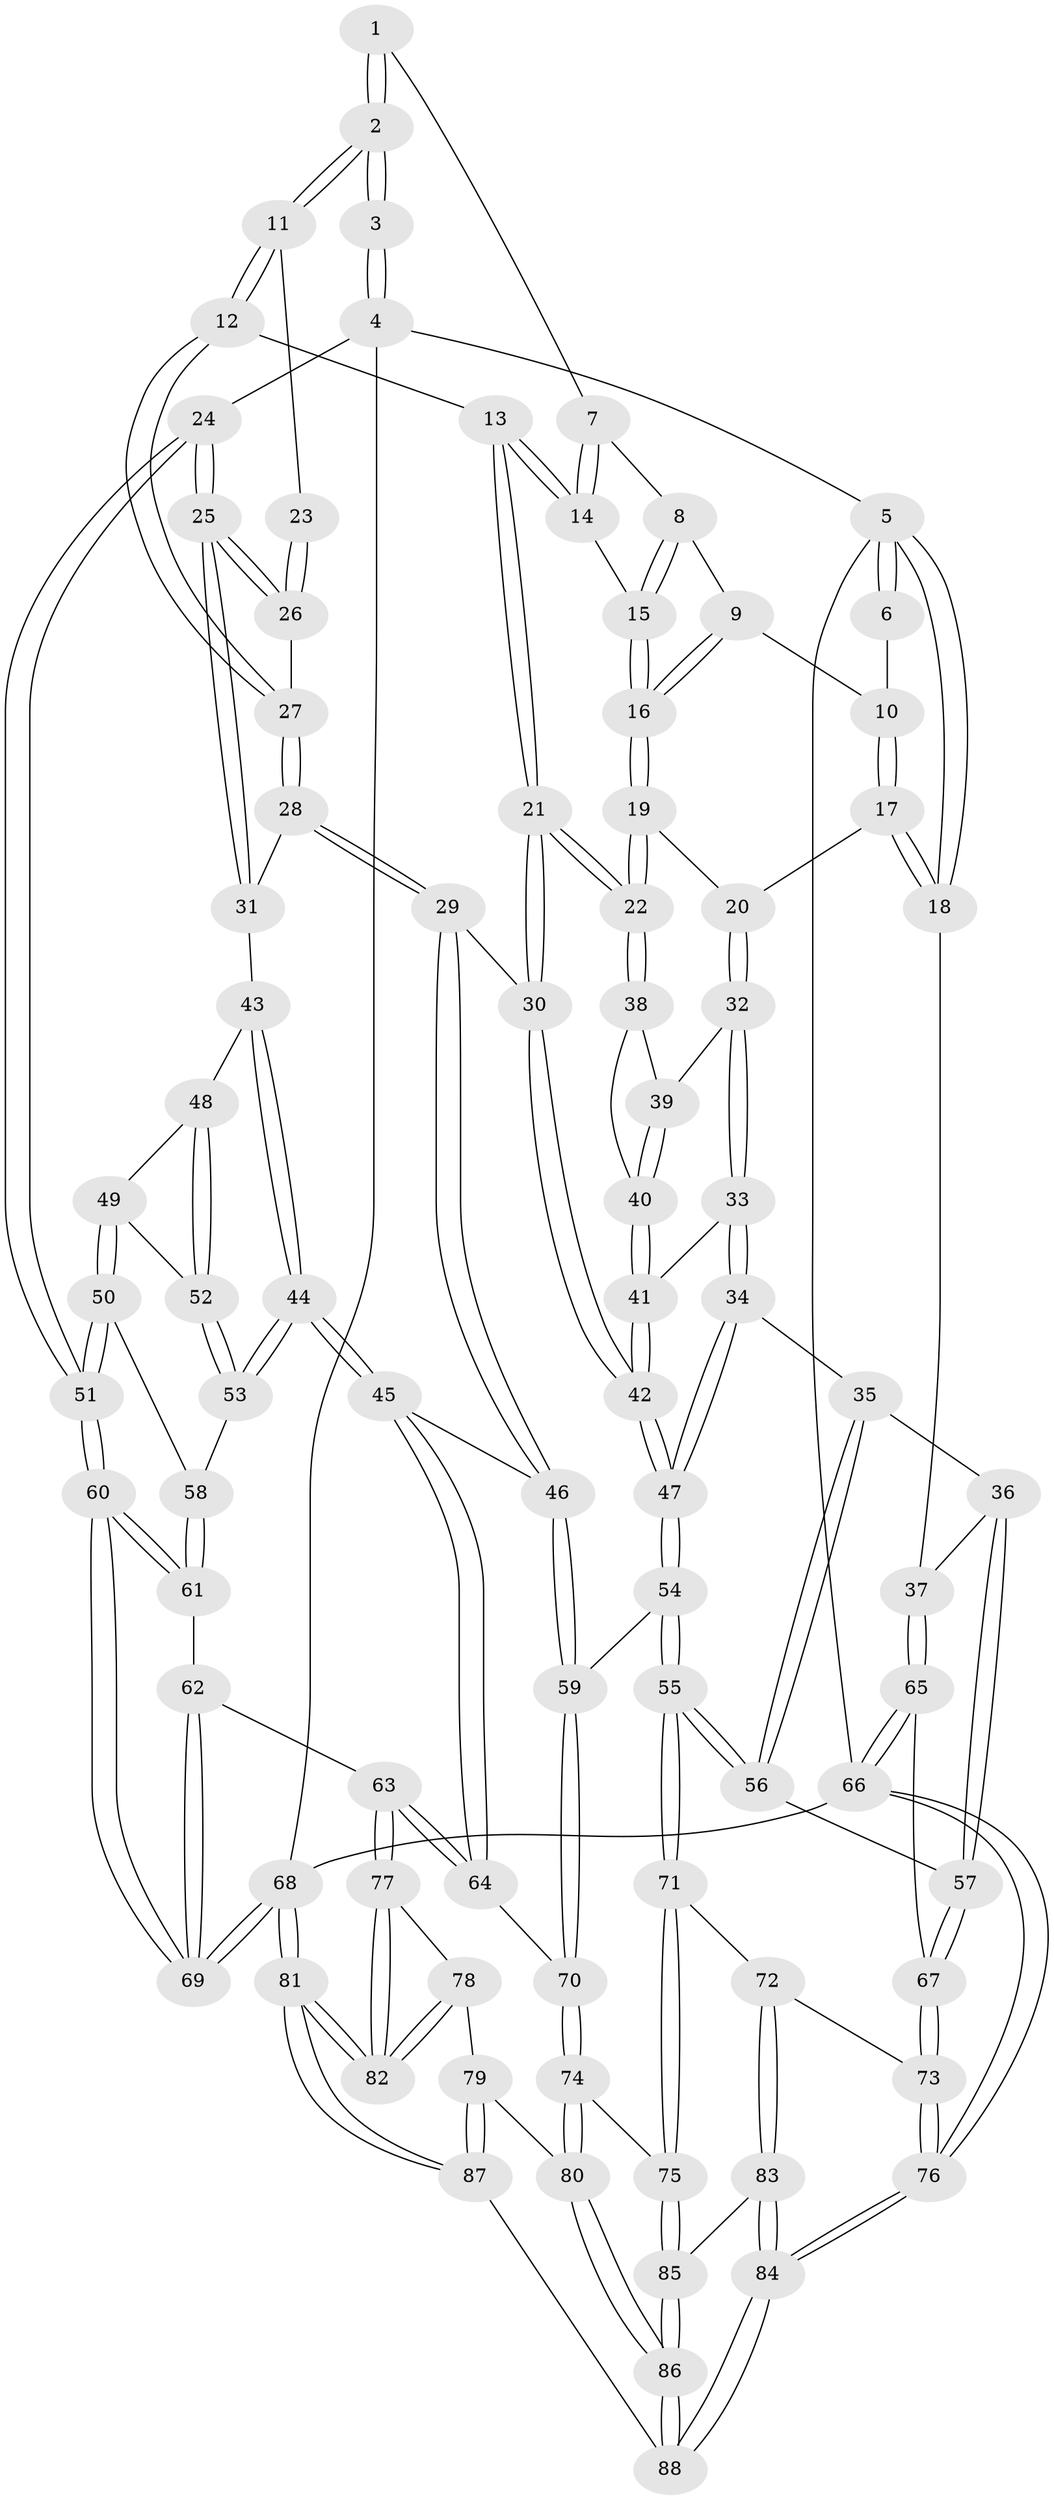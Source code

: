 // Generated by graph-tools (version 1.1) at 2025/27/03/09/25 03:27:03]
// undirected, 88 vertices, 217 edges
graph export_dot {
graph [start="1"]
  node [color=gray90,style=filled];
  1 [pos="+0.4971469319122776+0"];
  2 [pos="+0.6802867441820086+0"];
  3 [pos="+1+0"];
  4 [pos="+1+0"];
  5 [pos="+0+0"];
  6 [pos="+0.20069569671235304+0"];
  7 [pos="+0.4467080399684168+0"];
  8 [pos="+0.38495243350056346+0.06512327908211962"];
  9 [pos="+0.3644437970622286+0.08741737893465554"];
  10 [pos="+0.26559012425518275+0.06812553332711929"];
  11 [pos="+0.7062061114666259+0.06250722380979891"];
  12 [pos="+0.7000758496700628+0.09037902649595535"];
  13 [pos="+0.587035264170806+0.150589029695641"];
  14 [pos="+0.48962161291059064+0.11419972617801197"];
  15 [pos="+0.4777952101671616+0.12069722005917756"];
  16 [pos="+0.40147602943907124+0.1647371255013038"];
  17 [pos="+0.1707295193402924+0.22841674508314888"];
  18 [pos="+0+0.18048776260781374"];
  19 [pos="+0.39935618763998654+0.17557674063270498"];
  20 [pos="+0.18033535215933771+0.23611048936190848"];
  21 [pos="+0.4867218301108032+0.3271894871458568"];
  22 [pos="+0.4783310515787007+0.32445606583482095"];
  23 [pos="+0.8950692889490276+0.0838049495849959"];
  24 [pos="+1+0.22798691373583296"];
  25 [pos="+1+0.22763978103718163"];
  26 [pos="+0.9939582219478065+0.18498312016220206"];
  27 [pos="+0.7693030659324007+0.24048903763719173"];
  28 [pos="+0.7617915454293088+0.333234909639237"];
  29 [pos="+0.617898548494373+0.42849452592863396"];
  30 [pos="+0.5345110867639116+0.3863725173105243"];
  31 [pos="+0.8236070714671553+0.3720402788115558"];
  32 [pos="+0.20381996782118755+0.2698444031564633"];
  33 [pos="+0.2249091251599263+0.4073147674248778"];
  34 [pos="+0.21871860556582293+0.4259051788649195"];
  35 [pos="+0.21187782268344849+0.43382010416286493"];
  36 [pos="+0.11919232230663766+0.47521519169853876"];
  37 [pos="+0+0.447066893248362"];
  38 [pos="+0.4606212225137963+0.32744608472436343"];
  39 [pos="+0.29333200900811945+0.2931210918417039"];
  40 [pos="+0.34388384369504527+0.41730389098337567"];
  41 [pos="+0.34226460283190924+0.4187686694984428"];
  42 [pos="+0.37201746228457516+0.5575263090053632"];
  43 [pos="+0.8476286010804974+0.41141748310337783"];
  44 [pos="+0.8175600123543397+0.6104743275839676"];
  45 [pos="+0.8046872737577919+0.6220719484991499"];
  46 [pos="+0.6329154399870579+0.5287554017454774"];
  47 [pos="+0.36695042824306495+0.5695467756983604"];
  48 [pos="+0.8800868921107479+0.42729040135973584"];
  49 [pos="+0.9447470454928721+0.45199498190161436"];
  50 [pos="+1+0.472096629011142"];
  51 [pos="+1+0.4448772510088819"];
  52 [pos="+0.9051726218478318+0.5409002921436848"];
  53 [pos="+0.8944171549680767+0.589419739042611"];
  54 [pos="+0.36020707973854993+0.6533457620307171"];
  55 [pos="+0.33064503291474473+0.6855623975446956"];
  56 [pos="+0.22811454426123215+0.6619061375481019"];
  57 [pos="+0.19127407352614773+0.6637206869045245"];
  58 [pos="+0.9204402048127184+0.5894225760205042"];
  59 [pos="+0.5616144648176359+0.6318516453076237"];
  60 [pos="+1+0.7161674192265683"];
  61 [pos="+1+0.6781660163174248"];
  62 [pos="+0.8486803534074068+0.755770440984111"];
  63 [pos="+0.8400889253373892+0.7558225819581511"];
  64 [pos="+0.8071033392427318+0.6854097179834463"];
  65 [pos="+0+0.5579599444128731"];
  66 [pos="+0+1"];
  67 [pos="+0.1282314547455697+0.6845302149832972"];
  68 [pos="+1+1"];
  69 [pos="+1+0.974519366355188"];
  70 [pos="+0.6079379136913863+0.7450666821544377"];
  71 [pos="+0.34348169788852456+0.750167989733246"];
  72 [pos="+0.23483769354412265+0.868569296892764"];
  73 [pos="+0.10276528409134705+0.784622383812933"];
  74 [pos="+0.6055184032775826+0.7659681524364468"];
  75 [pos="+0.3970071455951503+0.8170105271857636"];
  76 [pos="+0+1"];
  77 [pos="+0.8385271008308608+0.7601198651239025"];
  78 [pos="+0.7877426238853429+0.8423527115486488"];
  79 [pos="+0.7405338932006+0.8840195548357467"];
  80 [pos="+0.6461594925965333+0.8783007321158646"];
  81 [pos="+1+1"];
  82 [pos="+1+1"];
  83 [pos="+0.1837476830242359+1"];
  84 [pos="+0+1"];
  85 [pos="+0.4193373502433187+0.8854396846464404"];
  86 [pos="+0.5146235312866196+1"];
  87 [pos="+0.9230444118493281+1"];
  88 [pos="+0.5027271507213299+1"];
  1 -- 2;
  1 -- 2;
  1 -- 7;
  2 -- 3;
  2 -- 3;
  2 -- 11;
  2 -- 11;
  3 -- 4;
  3 -- 4;
  4 -- 5;
  4 -- 24;
  4 -- 68;
  5 -- 6;
  5 -- 6;
  5 -- 18;
  5 -- 18;
  5 -- 66;
  6 -- 10;
  7 -- 8;
  7 -- 14;
  7 -- 14;
  8 -- 9;
  8 -- 15;
  8 -- 15;
  9 -- 10;
  9 -- 16;
  9 -- 16;
  10 -- 17;
  10 -- 17;
  11 -- 12;
  11 -- 12;
  11 -- 23;
  12 -- 13;
  12 -- 27;
  12 -- 27;
  13 -- 14;
  13 -- 14;
  13 -- 21;
  13 -- 21;
  14 -- 15;
  15 -- 16;
  15 -- 16;
  16 -- 19;
  16 -- 19;
  17 -- 18;
  17 -- 18;
  17 -- 20;
  18 -- 37;
  19 -- 20;
  19 -- 22;
  19 -- 22;
  20 -- 32;
  20 -- 32;
  21 -- 22;
  21 -- 22;
  21 -- 30;
  21 -- 30;
  22 -- 38;
  22 -- 38;
  23 -- 26;
  23 -- 26;
  24 -- 25;
  24 -- 25;
  24 -- 51;
  24 -- 51;
  25 -- 26;
  25 -- 26;
  25 -- 31;
  25 -- 31;
  26 -- 27;
  27 -- 28;
  27 -- 28;
  28 -- 29;
  28 -- 29;
  28 -- 31;
  29 -- 30;
  29 -- 46;
  29 -- 46;
  30 -- 42;
  30 -- 42;
  31 -- 43;
  32 -- 33;
  32 -- 33;
  32 -- 39;
  33 -- 34;
  33 -- 34;
  33 -- 41;
  34 -- 35;
  34 -- 47;
  34 -- 47;
  35 -- 36;
  35 -- 56;
  35 -- 56;
  36 -- 37;
  36 -- 57;
  36 -- 57;
  37 -- 65;
  37 -- 65;
  38 -- 39;
  38 -- 40;
  39 -- 40;
  39 -- 40;
  40 -- 41;
  40 -- 41;
  41 -- 42;
  41 -- 42;
  42 -- 47;
  42 -- 47;
  43 -- 44;
  43 -- 44;
  43 -- 48;
  44 -- 45;
  44 -- 45;
  44 -- 53;
  44 -- 53;
  45 -- 46;
  45 -- 64;
  45 -- 64;
  46 -- 59;
  46 -- 59;
  47 -- 54;
  47 -- 54;
  48 -- 49;
  48 -- 52;
  48 -- 52;
  49 -- 50;
  49 -- 50;
  49 -- 52;
  50 -- 51;
  50 -- 51;
  50 -- 58;
  51 -- 60;
  51 -- 60;
  52 -- 53;
  52 -- 53;
  53 -- 58;
  54 -- 55;
  54 -- 55;
  54 -- 59;
  55 -- 56;
  55 -- 56;
  55 -- 71;
  55 -- 71;
  56 -- 57;
  57 -- 67;
  57 -- 67;
  58 -- 61;
  58 -- 61;
  59 -- 70;
  59 -- 70;
  60 -- 61;
  60 -- 61;
  60 -- 69;
  60 -- 69;
  61 -- 62;
  62 -- 63;
  62 -- 69;
  62 -- 69;
  63 -- 64;
  63 -- 64;
  63 -- 77;
  63 -- 77;
  64 -- 70;
  65 -- 66;
  65 -- 66;
  65 -- 67;
  66 -- 76;
  66 -- 76;
  66 -- 68;
  67 -- 73;
  67 -- 73;
  68 -- 69;
  68 -- 69;
  68 -- 81;
  68 -- 81;
  70 -- 74;
  70 -- 74;
  71 -- 72;
  71 -- 75;
  71 -- 75;
  72 -- 73;
  72 -- 83;
  72 -- 83;
  73 -- 76;
  73 -- 76;
  74 -- 75;
  74 -- 80;
  74 -- 80;
  75 -- 85;
  75 -- 85;
  76 -- 84;
  76 -- 84;
  77 -- 78;
  77 -- 82;
  77 -- 82;
  78 -- 79;
  78 -- 82;
  78 -- 82;
  79 -- 80;
  79 -- 87;
  79 -- 87;
  80 -- 86;
  80 -- 86;
  81 -- 82;
  81 -- 82;
  81 -- 87;
  81 -- 87;
  83 -- 84;
  83 -- 84;
  83 -- 85;
  84 -- 88;
  84 -- 88;
  85 -- 86;
  85 -- 86;
  86 -- 88;
  86 -- 88;
  87 -- 88;
}
